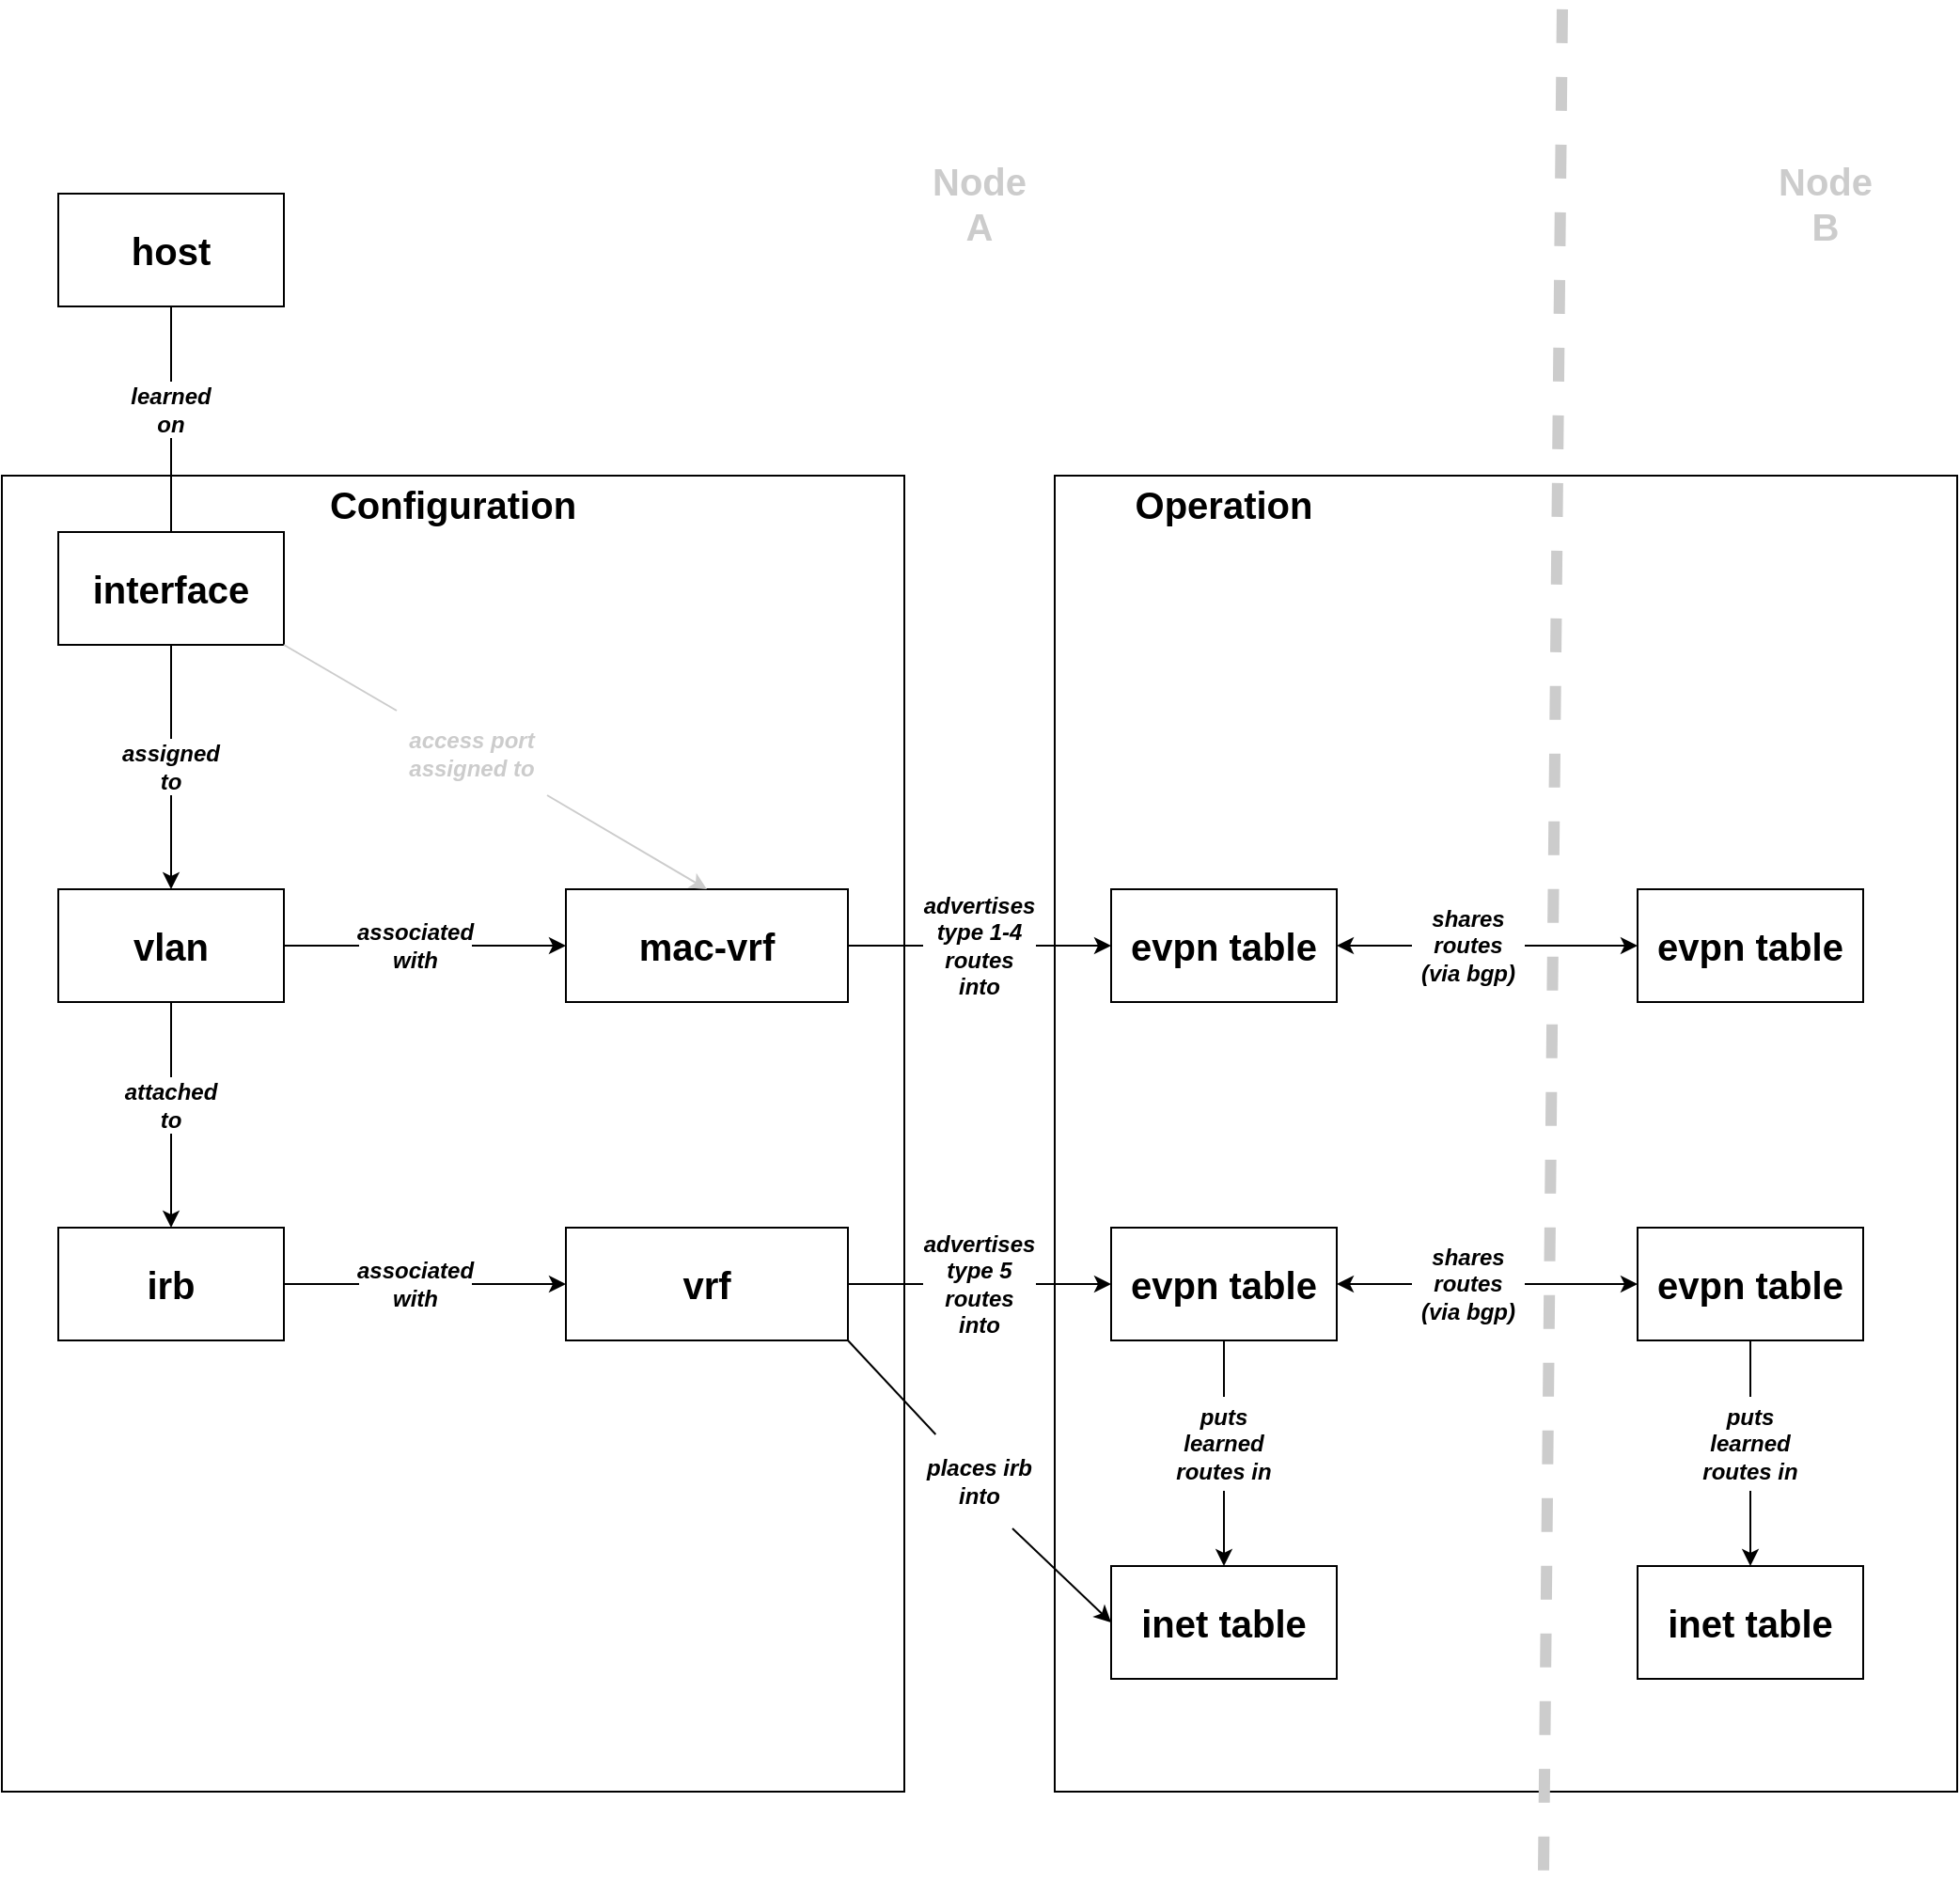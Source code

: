 <mxfile version="24.0.4" type="github">
  <diagram name="Page-1" id="M_8vOZxVr4BjTv-DGj9w">
    <mxGraphModel dx="878" dy="1686" grid="1" gridSize="10" guides="1" tooltips="1" connect="1" arrows="1" fold="1" page="1" pageScale="1" pageWidth="850" pageHeight="1100" math="0" shadow="0">
      <root>
        <mxCell id="0" />
        <mxCell id="1" parent="0" />
        <mxCell id="ueUM8DLzIV83piL0xhOp-62" value="" style="rounded=0;whiteSpace=wrap;html=1;" vertex="1" parent="1">
          <mxGeometry x="690" y="110" width="480" height="700" as="geometry" />
        </mxCell>
        <mxCell id="ueUM8DLzIV83piL0xhOp-60" value="" style="rounded=0;whiteSpace=wrap;html=1;" vertex="1" parent="1">
          <mxGeometry x="130" y="110" width="480" height="700" as="geometry" />
        </mxCell>
        <mxCell id="ueUM8DLzIV83piL0xhOp-2" value="&lt;font style=&quot;font-size: 20px;&quot;&gt;&lt;b&gt;vlan&lt;/b&gt;&lt;/font&gt;" style="rounded=0;whiteSpace=wrap;html=1;" vertex="1" parent="1">
          <mxGeometry x="160" y="330" width="120" height="60" as="geometry" />
        </mxCell>
        <mxCell id="ueUM8DLzIV83piL0xhOp-3" value="&lt;font style=&quot;font-size: 20px;&quot;&gt;&lt;b&gt;irb&lt;/b&gt;&lt;/font&gt;" style="rounded=0;whiteSpace=wrap;html=1;" vertex="1" parent="1">
          <mxGeometry x="160" y="510" width="120" height="60" as="geometry" />
        </mxCell>
        <mxCell id="ueUM8DLzIV83piL0xhOp-4" value="&lt;font size=&quot;1&quot; style=&quot;&quot;&gt;&lt;b style=&quot;font-size: 20px;&quot;&gt;mac-vrf&lt;/b&gt;&lt;/font&gt;" style="rounded=0;whiteSpace=wrap;html=1;" vertex="1" parent="1">
          <mxGeometry x="430" y="330" width="150" height="60" as="geometry" />
        </mxCell>
        <mxCell id="ueUM8DLzIV83piL0xhOp-5" value="&lt;font size=&quot;1&quot; style=&quot;&quot;&gt;&lt;b style=&quot;font-size: 20px;&quot;&gt;vrf&lt;/b&gt;&lt;/font&gt;" style="rounded=0;whiteSpace=wrap;html=1;" vertex="1" parent="1">
          <mxGeometry x="430" y="510" width="150" height="60" as="geometry" />
        </mxCell>
        <mxCell id="ueUM8DLzIV83piL0xhOp-11" value="" style="endArrow=none;html=1;rounded=0;entryX=1;entryY=0.5;entryDx=0;entryDy=0;exitX=0;exitY=0.5;exitDx=0;exitDy=0;startArrow=classic;startFill=1;" edge="1" parent="1" source="ueUM8DLzIV83piL0xhOp-4" target="ueUM8DLzIV83piL0xhOp-12">
          <mxGeometry width="50" height="50" relative="1" as="geometry">
            <mxPoint x="430" y="360" as="sourcePoint" />
            <mxPoint x="280" y="360" as="targetPoint" />
          </mxGeometry>
        </mxCell>
        <mxCell id="ueUM8DLzIV83piL0xhOp-12" value="&lt;b&gt;&lt;i&gt;associated with&lt;/i&gt;&lt;/b&gt;" style="text;html=1;align=center;verticalAlign=middle;whiteSpace=wrap;rounded=0;" vertex="1" parent="1">
          <mxGeometry x="320" y="345" width="60" height="30" as="geometry" />
        </mxCell>
        <mxCell id="ueUM8DLzIV83piL0xhOp-13" value="" style="endArrow=none;html=1;rounded=0;entryX=1;entryY=0.5;entryDx=0;entryDy=0;exitX=0;exitY=0.5;exitDx=0;exitDy=0;" edge="1" parent="1" source="ueUM8DLzIV83piL0xhOp-12" target="ueUM8DLzIV83piL0xhOp-2">
          <mxGeometry width="50" height="50" relative="1" as="geometry">
            <mxPoint x="220" y="390" as="sourcePoint" />
            <mxPoint x="270" y="340" as="targetPoint" />
          </mxGeometry>
        </mxCell>
        <mxCell id="ueUM8DLzIV83piL0xhOp-14" value="" style="endArrow=none;html=1;rounded=0;entryX=0.5;entryY=1;entryDx=0;entryDy=0;exitX=0.5;exitY=0;exitDx=0;exitDy=0;" edge="1" parent="1" source="ueUM8DLzIV83piL0xhOp-15" target="ueUM8DLzIV83piL0xhOp-2">
          <mxGeometry width="50" height="50" relative="1" as="geometry">
            <mxPoint x="220" y="380" as="sourcePoint" />
            <mxPoint x="270" y="330" as="targetPoint" />
          </mxGeometry>
        </mxCell>
        <mxCell id="ueUM8DLzIV83piL0xhOp-16" value="" style="endArrow=none;html=1;rounded=0;entryX=0.5;entryY=1;entryDx=0;entryDy=0;exitX=0.5;exitY=0;exitDx=0;exitDy=0;startArrow=classic;startFill=1;" edge="1" parent="1" source="ueUM8DLzIV83piL0xhOp-3" target="ueUM8DLzIV83piL0xhOp-15">
          <mxGeometry width="50" height="50" relative="1" as="geometry">
            <mxPoint x="220" y="510" as="sourcePoint" />
            <mxPoint x="220" y="390" as="targetPoint" />
          </mxGeometry>
        </mxCell>
        <mxCell id="ueUM8DLzIV83piL0xhOp-15" value="&lt;b&gt;&lt;i&gt;attached to&lt;/i&gt;&lt;/b&gt;" style="text;html=1;align=center;verticalAlign=middle;whiteSpace=wrap;rounded=0;" vertex="1" parent="1">
          <mxGeometry x="190" y="430" width="60" height="30" as="geometry" />
        </mxCell>
        <mxCell id="ueUM8DLzIV83piL0xhOp-17" value="" style="endArrow=none;html=1;rounded=0;entryX=1;entryY=0.5;entryDx=0;entryDy=0;exitX=0;exitY=0.5;exitDx=0;exitDy=0;" edge="1" parent="1" source="ueUM8DLzIV83piL0xhOp-18" target="ueUM8DLzIV83piL0xhOp-3">
          <mxGeometry width="50" height="50" relative="1" as="geometry">
            <mxPoint x="220" y="380" as="sourcePoint" />
            <mxPoint x="270" y="330" as="targetPoint" />
          </mxGeometry>
        </mxCell>
        <mxCell id="ueUM8DLzIV83piL0xhOp-19" value="" style="endArrow=none;html=1;rounded=0;entryX=1;entryY=0.5;entryDx=0;entryDy=0;exitX=0;exitY=0.5;exitDx=0;exitDy=0;startArrow=classic;startFill=1;" edge="1" parent="1" source="ueUM8DLzIV83piL0xhOp-5" target="ueUM8DLzIV83piL0xhOp-18">
          <mxGeometry width="50" height="50" relative="1" as="geometry">
            <mxPoint x="430" y="540" as="sourcePoint" />
            <mxPoint x="280" y="540" as="targetPoint" />
          </mxGeometry>
        </mxCell>
        <mxCell id="ueUM8DLzIV83piL0xhOp-18" value="&lt;b&gt;&lt;i&gt;associated with&lt;/i&gt;&lt;/b&gt;" style="text;html=1;align=center;verticalAlign=middle;whiteSpace=wrap;rounded=0;" vertex="1" parent="1">
          <mxGeometry x="320" y="525" width="60" height="30" as="geometry" />
        </mxCell>
        <mxCell id="ueUM8DLzIV83piL0xhOp-20" value="&lt;span style=&quot;font-size: 20px;&quot;&gt;&lt;b&gt;interface&lt;/b&gt;&lt;/span&gt;" style="rounded=0;whiteSpace=wrap;html=1;" vertex="1" parent="1">
          <mxGeometry x="160" y="140" width="120" height="60" as="geometry" />
        </mxCell>
        <mxCell id="ueUM8DLzIV83piL0xhOp-21" value="" style="endArrow=none;html=1;rounded=0;entryX=0.5;entryY=1;entryDx=0;entryDy=0;exitX=0.5;exitY=0;exitDx=0;exitDy=0;" edge="1" parent="1" source="ueUM8DLzIV83piL0xhOp-23" target="ueUM8DLzIV83piL0xhOp-20">
          <mxGeometry width="50" height="50" relative="1" as="geometry">
            <mxPoint x="220" y="420" as="sourcePoint" />
            <mxPoint x="270" y="370" as="targetPoint" />
          </mxGeometry>
        </mxCell>
        <mxCell id="ueUM8DLzIV83piL0xhOp-22" value="" style="endArrow=none;html=1;rounded=0;entryX=0.5;entryY=1;entryDx=0;entryDy=0;exitX=0.5;exitY=0;exitDx=0;exitDy=0;startArrow=classic;startFill=1;" edge="1" parent="1" source="ueUM8DLzIV83piL0xhOp-2" target="ueUM8DLzIV83piL0xhOp-23">
          <mxGeometry width="50" height="50" relative="1" as="geometry">
            <mxPoint x="220" y="330" as="sourcePoint" />
            <mxPoint x="220" y="200" as="targetPoint" />
          </mxGeometry>
        </mxCell>
        <mxCell id="ueUM8DLzIV83piL0xhOp-23" value="&lt;b&gt;&lt;i&gt;assigned to&lt;/i&gt;&lt;/b&gt;" style="text;html=1;align=center;verticalAlign=middle;whiteSpace=wrap;rounded=0;" vertex="1" parent="1">
          <mxGeometry x="190" y="250" width="60" height="30" as="geometry" />
        </mxCell>
        <mxCell id="ueUM8DLzIV83piL0xhOp-24" value="&lt;span style=&quot;font-size: 20px;&quot;&gt;&lt;b&gt;evpn table&lt;/b&gt;&lt;/span&gt;" style="rounded=0;whiteSpace=wrap;html=1;" vertex="1" parent="1">
          <mxGeometry x="720" y="330" width="120" height="60" as="geometry" />
        </mxCell>
        <mxCell id="ueUM8DLzIV83piL0xhOp-25" value="" style="endArrow=classic;html=1;rounded=0;exitX=1;exitY=0.5;exitDx=0;exitDy=0;entryX=0;entryY=0.5;entryDx=0;entryDy=0;startArrow=none;startFill=0;endFill=1;" edge="1" parent="1" source="ueUM8DLzIV83piL0xhOp-26" target="ueUM8DLzIV83piL0xhOp-24">
          <mxGeometry width="50" height="50" relative="1" as="geometry">
            <mxPoint x="430" y="360" as="sourcePoint" />
            <mxPoint x="480" y="310" as="targetPoint" />
          </mxGeometry>
        </mxCell>
        <mxCell id="ueUM8DLzIV83piL0xhOp-27" value="" style="endArrow=none;html=1;rounded=0;exitX=1;exitY=0.5;exitDx=0;exitDy=0;entryX=0;entryY=0.5;entryDx=0;entryDy=0;" edge="1" parent="1" source="ueUM8DLzIV83piL0xhOp-4" target="ueUM8DLzIV83piL0xhOp-26">
          <mxGeometry width="50" height="50" relative="1" as="geometry">
            <mxPoint x="580" y="360" as="sourcePoint" />
            <mxPoint x="720" y="360" as="targetPoint" />
          </mxGeometry>
        </mxCell>
        <mxCell id="ueUM8DLzIV83piL0xhOp-26" value="&lt;b&gt;&lt;i&gt;advertises type 1-4 routes&lt;/i&gt;&lt;/b&gt;&lt;div&gt;&lt;b&gt;&lt;i&gt;into&lt;/i&gt;&lt;/b&gt;&lt;/div&gt;" style="text;html=1;align=center;verticalAlign=middle;whiteSpace=wrap;rounded=0;" vertex="1" parent="1">
          <mxGeometry x="620" y="345" width="60" height="30" as="geometry" />
        </mxCell>
        <mxCell id="ueUM8DLzIV83piL0xhOp-28" value="&lt;span style=&quot;font-size: 20px;&quot;&gt;&lt;b&gt;evpn table&lt;/b&gt;&lt;/span&gt;" style="rounded=0;whiteSpace=wrap;html=1;" vertex="1" parent="1">
          <mxGeometry x="720" y="510" width="120" height="60" as="geometry" />
        </mxCell>
        <mxCell id="ueUM8DLzIV83piL0xhOp-29" value="" style="endArrow=classic;html=1;rounded=0;exitX=1;exitY=0.5;exitDx=0;exitDy=0;entryX=0;entryY=0.5;entryDx=0;entryDy=0;startArrow=none;startFill=0;endFill=1;" edge="1" parent="1" source="ueUM8DLzIV83piL0xhOp-30" target="ueUM8DLzIV83piL0xhOp-28">
          <mxGeometry width="50" height="50" relative="1" as="geometry">
            <mxPoint x="430" y="450" as="sourcePoint" />
            <mxPoint x="480" y="400" as="targetPoint" />
          </mxGeometry>
        </mxCell>
        <mxCell id="ueUM8DLzIV83piL0xhOp-31" value="" style="endArrow=none;html=1;rounded=0;exitX=1;exitY=0.5;exitDx=0;exitDy=0;entryX=0;entryY=0.5;entryDx=0;entryDy=0;" edge="1" parent="1" source="ueUM8DLzIV83piL0xhOp-5" target="ueUM8DLzIV83piL0xhOp-30">
          <mxGeometry width="50" height="50" relative="1" as="geometry">
            <mxPoint x="580" y="540" as="sourcePoint" />
            <mxPoint x="720" y="540" as="targetPoint" />
          </mxGeometry>
        </mxCell>
        <mxCell id="ueUM8DLzIV83piL0xhOp-30" value="&lt;b&gt;&lt;i&gt;advertises type 5 routes into&lt;/i&gt;&lt;/b&gt;" style="text;html=1;align=center;verticalAlign=middle;whiteSpace=wrap;rounded=0;" vertex="1" parent="1">
          <mxGeometry x="620" y="525" width="60" height="30" as="geometry" />
        </mxCell>
        <mxCell id="ueUM8DLzIV83piL0xhOp-32" value="&lt;span style=&quot;font-size: 20px;&quot;&gt;&lt;b&gt;inet table&lt;/b&gt;&lt;/span&gt;" style="rounded=0;whiteSpace=wrap;html=1;" vertex="1" parent="1">
          <mxGeometry x="720" y="690" width="120" height="60" as="geometry" />
        </mxCell>
        <mxCell id="ueUM8DLzIV83piL0xhOp-33" value="" style="endArrow=classic;html=1;rounded=0;exitX=0.75;exitY=1;exitDx=0;exitDy=0;entryX=0;entryY=0.5;entryDx=0;entryDy=0;startArrow=none;startFill=0;endFill=1;" edge="1" parent="1" source="ueUM8DLzIV83piL0xhOp-34" target="ueUM8DLzIV83piL0xhOp-32">
          <mxGeometry width="50" height="50" relative="1" as="geometry">
            <mxPoint x="420" y="510" as="sourcePoint" />
            <mxPoint x="470" y="460" as="targetPoint" />
          </mxGeometry>
        </mxCell>
        <mxCell id="ueUM8DLzIV83piL0xhOp-35" value="" style="endArrow=none;html=1;rounded=0;exitX=1;exitY=1;exitDx=0;exitDy=0;" edge="1" parent="1" source="ueUM8DLzIV83piL0xhOp-5" target="ueUM8DLzIV83piL0xhOp-34">
          <mxGeometry width="50" height="50" relative="1" as="geometry">
            <mxPoint x="580" y="570" as="sourcePoint" />
            <mxPoint x="720" y="720" as="targetPoint" />
          </mxGeometry>
        </mxCell>
        <mxCell id="ueUM8DLzIV83piL0xhOp-34" value="&lt;b&gt;&lt;i&gt;places irb into&lt;/i&gt;&lt;/b&gt;" style="text;html=1;align=center;verticalAlign=middle;whiteSpace=wrap;rounded=0;" vertex="1" parent="1">
          <mxGeometry x="615" y="620" width="70" height="50" as="geometry" />
        </mxCell>
        <mxCell id="ueUM8DLzIV83piL0xhOp-36" value="&lt;span style=&quot;font-size: 20px;&quot;&gt;&lt;b&gt;host&lt;/b&gt;&lt;/span&gt;" style="rounded=0;whiteSpace=wrap;html=1;" vertex="1" parent="1">
          <mxGeometry x="160" y="-40" width="120" height="60" as="geometry" />
        </mxCell>
        <mxCell id="ueUM8DLzIV83piL0xhOp-37" value="" style="endArrow=none;html=1;rounded=0;entryX=0.5;entryY=1;entryDx=0;entryDy=0;exitX=0.5;exitY=0;exitDx=0;exitDy=0;" edge="1" parent="1" source="ueUM8DLzIV83piL0xhOp-45" target="ueUM8DLzIV83piL0xhOp-36">
          <mxGeometry width="50" height="50" relative="1" as="geometry">
            <mxPoint x="390" y="230" as="sourcePoint" />
            <mxPoint x="440" y="180" as="targetPoint" />
          </mxGeometry>
        </mxCell>
        <mxCell id="ueUM8DLzIV83piL0xhOp-38" value="" style="endArrow=none;html=1;rounded=0;entryX=1;entryY=1;entryDx=0;entryDy=0;exitX=0;exitY=0;exitDx=0;exitDy=0;fontColor=#CCCCCC;fillColor=#f5f5f5;strokeColor=#CCCCCC;" edge="1" parent="1" source="ueUM8DLzIV83piL0xhOp-40" target="ueUM8DLzIV83piL0xhOp-20">
          <mxGeometry width="50" height="50" relative="1" as="geometry">
            <mxPoint x="380" y="350" as="sourcePoint" />
            <mxPoint x="430" y="300" as="targetPoint" />
          </mxGeometry>
        </mxCell>
        <mxCell id="ueUM8DLzIV83piL0xhOp-39" value="" style="endArrow=none;html=1;rounded=0;entryX=1;entryY=1;entryDx=0;entryDy=0;exitX=0.5;exitY=0;exitDx=0;exitDy=0;startArrow=classic;startFill=1;strokeColor=#CCCCCC;" edge="1" parent="1" source="ueUM8DLzIV83piL0xhOp-4" target="ueUM8DLzIV83piL0xhOp-40">
          <mxGeometry width="50" height="50" relative="1" as="geometry">
            <mxPoint x="505" y="330" as="sourcePoint" />
            <mxPoint x="280" y="200" as="targetPoint" />
          </mxGeometry>
        </mxCell>
        <mxCell id="ueUM8DLzIV83piL0xhOp-40" value="&lt;b&gt;&lt;i&gt;access port assigned to&lt;/i&gt;&lt;/b&gt;" style="text;html=1;align=center;verticalAlign=middle;whiteSpace=wrap;rounded=0;fontColor=#CCCCCC;" vertex="1" parent="1">
          <mxGeometry x="340" y="235" width="80" height="45" as="geometry" />
        </mxCell>
        <mxCell id="ueUM8DLzIV83piL0xhOp-41" value="&lt;span style=&quot;font-size: 20px;&quot;&gt;&lt;b&gt;evpn table&lt;/b&gt;&lt;/span&gt;" style="rounded=0;whiteSpace=wrap;html=1;" vertex="1" parent="1">
          <mxGeometry x="1000" y="510" width="120" height="60" as="geometry" />
        </mxCell>
        <mxCell id="ueUM8DLzIV83piL0xhOp-42" value="" style="endArrow=classic;html=1;rounded=0;exitX=1;exitY=0.5;exitDx=0;exitDy=0;entryX=0;entryY=0.5;entryDx=0;entryDy=0;startArrow=none;startFill=0;" edge="1" parent="1" source="ueUM8DLzIV83piL0xhOp-51" target="ueUM8DLzIV83piL0xhOp-41">
          <mxGeometry width="50" height="50" relative="1" as="geometry">
            <mxPoint x="700" y="560" as="sourcePoint" />
            <mxPoint x="750" y="510" as="targetPoint" />
          </mxGeometry>
        </mxCell>
        <mxCell id="ueUM8DLzIV83piL0xhOp-43" value="&lt;span style=&quot;font-size: 20px;&quot;&gt;&lt;b&gt;evpn table&lt;/b&gt;&lt;/span&gt;" style="rounded=0;whiteSpace=wrap;html=1;" vertex="1" parent="1">
          <mxGeometry x="1000" y="330" width="120" height="60" as="geometry" />
        </mxCell>
        <mxCell id="ueUM8DLzIV83piL0xhOp-44" value="&lt;span style=&quot;font-size: 20px;&quot;&gt;&lt;b&gt;inet table&lt;/b&gt;&lt;/span&gt;" style="rounded=0;whiteSpace=wrap;html=1;" vertex="1" parent="1">
          <mxGeometry x="1000" y="690" width="120" height="60" as="geometry" />
        </mxCell>
        <mxCell id="ueUM8DLzIV83piL0xhOp-46" value="" style="endArrow=none;html=1;rounded=0;entryX=0.5;entryY=1;entryDx=0;entryDy=0;exitX=0.5;exitY=0;exitDx=0;exitDy=0;" edge="1" parent="1" source="ueUM8DLzIV83piL0xhOp-20" target="ueUM8DLzIV83piL0xhOp-45">
          <mxGeometry width="50" height="50" relative="1" as="geometry">
            <mxPoint x="220" y="140" as="sourcePoint" />
            <mxPoint x="220" y="20" as="targetPoint" />
          </mxGeometry>
        </mxCell>
        <mxCell id="ueUM8DLzIV83piL0xhOp-45" value="&lt;b&gt;&lt;i&gt;learned on&lt;/i&gt;&lt;/b&gt;" style="text;html=1;align=center;verticalAlign=middle;whiteSpace=wrap;rounded=0;" vertex="1" parent="1">
          <mxGeometry x="190" y="60" width="60" height="30" as="geometry" />
        </mxCell>
        <mxCell id="ueUM8DLzIV83piL0xhOp-47" value="" style="endArrow=none;startArrow=none;html=1;rounded=0;entryX=0.5;entryY=1;entryDx=0;entryDy=0;exitX=0.5;exitY=0;exitDx=0;exitDy=0;startFill=0;endFill=0;" edge="1" parent="1" source="ueUM8DLzIV83piL0xhOp-48" target="ueUM8DLzIV83piL0xhOp-28">
          <mxGeometry width="50" height="50" relative="1" as="geometry">
            <mxPoint x="870" y="630" as="sourcePoint" />
            <mxPoint x="920" y="580" as="targetPoint" />
          </mxGeometry>
        </mxCell>
        <mxCell id="ueUM8DLzIV83piL0xhOp-49" value="" style="endArrow=none;startArrow=classic;html=1;rounded=0;entryX=0.5;entryY=1;entryDx=0;entryDy=0;exitX=0.5;exitY=0;exitDx=0;exitDy=0;startFill=1;endFill=0;" edge="1" parent="1" source="ueUM8DLzIV83piL0xhOp-32" target="ueUM8DLzIV83piL0xhOp-48">
          <mxGeometry width="50" height="50" relative="1" as="geometry">
            <mxPoint x="780" y="690" as="sourcePoint" />
            <mxPoint x="780" y="570" as="targetPoint" />
          </mxGeometry>
        </mxCell>
        <mxCell id="ueUM8DLzIV83piL0xhOp-48" value="&lt;b&gt;&lt;i&gt;puts learned routes in&lt;/i&gt;&lt;/b&gt;" style="text;html=1;align=center;verticalAlign=middle;whiteSpace=wrap;rounded=0;" vertex="1" parent="1">
          <mxGeometry x="750" y="600" width="60" height="50" as="geometry" />
        </mxCell>
        <mxCell id="ueUM8DLzIV83piL0xhOp-52" value="" style="endArrow=none;html=1;rounded=0;exitX=1;exitY=0.5;exitDx=0;exitDy=0;entryX=0;entryY=0.5;entryDx=0;entryDy=0;startArrow=classic;startFill=1;endFill=0;" edge="1" parent="1" source="ueUM8DLzIV83piL0xhOp-28" target="ueUM8DLzIV83piL0xhOp-51">
          <mxGeometry width="50" height="50" relative="1" as="geometry">
            <mxPoint x="840" y="540" as="sourcePoint" />
            <mxPoint x="1000" y="540" as="targetPoint" />
          </mxGeometry>
        </mxCell>
        <mxCell id="ueUM8DLzIV83piL0xhOp-51" value="shares routes&lt;div&gt;(via bgp)&lt;/div&gt;" style="text;html=1;align=center;verticalAlign=middle;whiteSpace=wrap;rounded=0;fontStyle=3" vertex="1" parent="1">
          <mxGeometry x="880" y="525" width="60" height="30" as="geometry" />
        </mxCell>
        <mxCell id="ueUM8DLzIV83piL0xhOp-54" value="" style="endArrow=classic;startArrow=none;html=1;rounded=0;entryX=1;entryY=0.5;entryDx=0;entryDy=0;exitX=0;exitY=0.5;exitDx=0;exitDy=0;endFill=1;startFill=0;" edge="1" parent="1" source="ueUM8DLzIV83piL0xhOp-53" target="ueUM8DLzIV83piL0xhOp-24">
          <mxGeometry width="50" height="50" relative="1" as="geometry">
            <mxPoint x="820" y="590" as="sourcePoint" />
            <mxPoint x="870" y="540" as="targetPoint" />
          </mxGeometry>
        </mxCell>
        <mxCell id="ueUM8DLzIV83piL0xhOp-55" value="" style="endArrow=none;startArrow=classic;html=1;rounded=0;entryX=1;entryY=0.5;entryDx=0;entryDy=0;exitX=0;exitY=0.5;exitDx=0;exitDy=0;startFill=1;endFill=0;" edge="1" parent="1" source="ueUM8DLzIV83piL0xhOp-43" target="ueUM8DLzIV83piL0xhOp-53">
          <mxGeometry width="50" height="50" relative="1" as="geometry">
            <mxPoint x="1000" y="360" as="sourcePoint" />
            <mxPoint x="840" y="360" as="targetPoint" />
          </mxGeometry>
        </mxCell>
        <mxCell id="ueUM8DLzIV83piL0xhOp-53" value="shares routes&lt;div&gt;(via bgp)&lt;/div&gt;" style="text;html=1;align=center;verticalAlign=middle;whiteSpace=wrap;rounded=0;fontStyle=3" vertex="1" parent="1">
          <mxGeometry x="880" y="345" width="60" height="30" as="geometry" />
        </mxCell>
        <mxCell id="ueUM8DLzIV83piL0xhOp-56" value="" style="endArrow=classic;html=1;rounded=0;exitX=0.5;exitY=1;exitDx=0;exitDy=0;entryX=0.5;entryY=0;entryDx=0;entryDy=0;" edge="1" parent="1" source="ueUM8DLzIV83piL0xhOp-57" target="ueUM8DLzIV83piL0xhOp-44">
          <mxGeometry width="50" height="50" relative="1" as="geometry">
            <mxPoint x="820" y="590" as="sourcePoint" />
            <mxPoint x="870" y="540" as="targetPoint" />
          </mxGeometry>
        </mxCell>
        <mxCell id="ueUM8DLzIV83piL0xhOp-58" value="" style="endArrow=none;html=1;rounded=0;exitX=0.5;exitY=1;exitDx=0;exitDy=0;entryX=0.5;entryY=0;entryDx=0;entryDy=0;endFill=0;" edge="1" parent="1" source="ueUM8DLzIV83piL0xhOp-41" target="ueUM8DLzIV83piL0xhOp-57">
          <mxGeometry width="50" height="50" relative="1" as="geometry">
            <mxPoint x="1060" y="570" as="sourcePoint" />
            <mxPoint x="1060" y="690" as="targetPoint" />
          </mxGeometry>
        </mxCell>
        <mxCell id="ueUM8DLzIV83piL0xhOp-57" value="&lt;b&gt;&lt;i&gt;puts learned routes in&lt;/i&gt;&lt;/b&gt;" style="text;html=1;align=center;verticalAlign=middle;whiteSpace=wrap;rounded=0;" vertex="1" parent="1">
          <mxGeometry x="1030" y="600" width="60" height="50" as="geometry" />
        </mxCell>
        <mxCell id="ueUM8DLzIV83piL0xhOp-61" value="&lt;b&gt;&lt;font style=&quot;font-size: 20px;&quot;&gt;Configuration&lt;/font&gt;&lt;/b&gt;" style="text;html=1;align=center;verticalAlign=middle;whiteSpace=wrap;rounded=0;" vertex="1" parent="1">
          <mxGeometry x="340" y="110" width="60" height="30" as="geometry" />
        </mxCell>
        <mxCell id="ueUM8DLzIV83piL0xhOp-63" value="&lt;b&gt;&lt;font style=&quot;font-size: 20px;&quot;&gt;Operation&lt;/font&gt;&lt;/b&gt;" style="text;html=1;align=center;verticalAlign=middle;whiteSpace=wrap;rounded=0;" vertex="1" parent="1">
          <mxGeometry x="750" y="110" width="60" height="30" as="geometry" />
        </mxCell>
        <mxCell id="ueUM8DLzIV83piL0xhOp-64" value="" style="endArrow=none;dashed=1;html=1;rounded=0;strokeWidth=6;fillColor=#f5f5f5;strokeColor=#CCCCCC;" edge="1" parent="1">
          <mxGeometry width="50" height="50" relative="1" as="geometry">
            <mxPoint x="950" y="851.875" as="sourcePoint" />
            <mxPoint x="960" y="-140" as="targetPoint" />
          </mxGeometry>
        </mxCell>
        <mxCell id="ueUM8DLzIV83piL0xhOp-65" value="&lt;b&gt;&lt;font color=&quot;#cccccc&quot; style=&quot;font-size: 20px;&quot;&gt;Node A&lt;/font&gt;&lt;/b&gt;" style="text;html=1;align=center;verticalAlign=middle;whiteSpace=wrap;rounded=0;" vertex="1" parent="1">
          <mxGeometry x="620" y="-50" width="60" height="30" as="geometry" />
        </mxCell>
        <mxCell id="ueUM8DLzIV83piL0xhOp-66" value="&lt;b&gt;&lt;font color=&quot;#cccccc&quot; style=&quot;font-size: 20px;&quot;&gt;Node B&lt;/font&gt;&lt;/b&gt;" style="text;html=1;align=center;verticalAlign=middle;whiteSpace=wrap;rounded=0;" vertex="1" parent="1">
          <mxGeometry x="1070" y="-50" width="60" height="30" as="geometry" />
        </mxCell>
      </root>
    </mxGraphModel>
  </diagram>
</mxfile>
